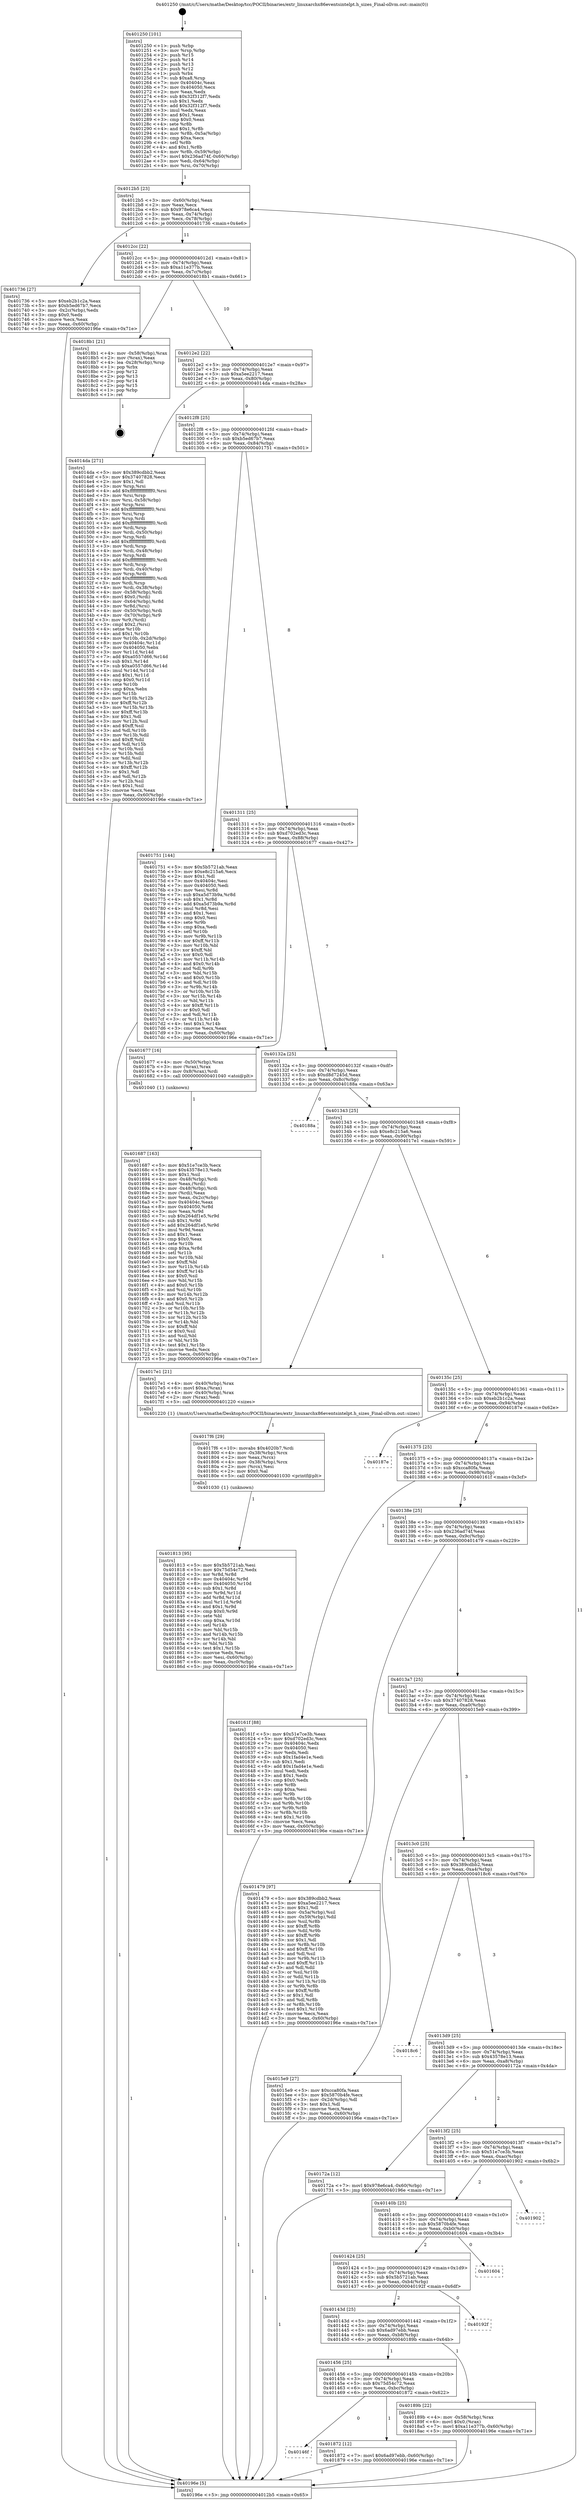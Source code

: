 digraph "0x401250" {
  label = "0x401250 (/mnt/c/Users/mathe/Desktop/tcc/POCII/binaries/extr_linuxarchx86eventsintelpt.h_sizes_Final-ollvm.out::main(0))"
  labelloc = "t"
  node[shape=record]

  Entry [label="",width=0.3,height=0.3,shape=circle,fillcolor=black,style=filled]
  "0x4012b5" [label="{
     0x4012b5 [23]\l
     | [instrs]\l
     &nbsp;&nbsp;0x4012b5 \<+3\>: mov -0x60(%rbp),%eax\l
     &nbsp;&nbsp;0x4012b8 \<+2\>: mov %eax,%ecx\l
     &nbsp;&nbsp;0x4012ba \<+6\>: sub $0x978e6ca4,%ecx\l
     &nbsp;&nbsp;0x4012c0 \<+3\>: mov %eax,-0x74(%rbp)\l
     &nbsp;&nbsp;0x4012c3 \<+3\>: mov %ecx,-0x78(%rbp)\l
     &nbsp;&nbsp;0x4012c6 \<+6\>: je 0000000000401736 \<main+0x4e6\>\l
  }"]
  "0x401736" [label="{
     0x401736 [27]\l
     | [instrs]\l
     &nbsp;&nbsp;0x401736 \<+5\>: mov $0xeb2b1c2a,%eax\l
     &nbsp;&nbsp;0x40173b \<+5\>: mov $0xb5ed67b7,%ecx\l
     &nbsp;&nbsp;0x401740 \<+3\>: mov -0x2c(%rbp),%edx\l
     &nbsp;&nbsp;0x401743 \<+3\>: cmp $0x0,%edx\l
     &nbsp;&nbsp;0x401746 \<+3\>: cmove %ecx,%eax\l
     &nbsp;&nbsp;0x401749 \<+3\>: mov %eax,-0x60(%rbp)\l
     &nbsp;&nbsp;0x40174c \<+5\>: jmp 000000000040196e \<main+0x71e\>\l
  }"]
  "0x4012cc" [label="{
     0x4012cc [22]\l
     | [instrs]\l
     &nbsp;&nbsp;0x4012cc \<+5\>: jmp 00000000004012d1 \<main+0x81\>\l
     &nbsp;&nbsp;0x4012d1 \<+3\>: mov -0x74(%rbp),%eax\l
     &nbsp;&nbsp;0x4012d4 \<+5\>: sub $0xa11e377b,%eax\l
     &nbsp;&nbsp;0x4012d9 \<+3\>: mov %eax,-0x7c(%rbp)\l
     &nbsp;&nbsp;0x4012dc \<+6\>: je 00000000004018b1 \<main+0x661\>\l
  }"]
  Exit [label="",width=0.3,height=0.3,shape=circle,fillcolor=black,style=filled,peripheries=2]
  "0x4018b1" [label="{
     0x4018b1 [21]\l
     | [instrs]\l
     &nbsp;&nbsp;0x4018b1 \<+4\>: mov -0x58(%rbp),%rax\l
     &nbsp;&nbsp;0x4018b5 \<+2\>: mov (%rax),%eax\l
     &nbsp;&nbsp;0x4018b7 \<+4\>: lea -0x28(%rbp),%rsp\l
     &nbsp;&nbsp;0x4018bb \<+1\>: pop %rbx\l
     &nbsp;&nbsp;0x4018bc \<+2\>: pop %r12\l
     &nbsp;&nbsp;0x4018be \<+2\>: pop %r13\l
     &nbsp;&nbsp;0x4018c0 \<+2\>: pop %r14\l
     &nbsp;&nbsp;0x4018c2 \<+2\>: pop %r15\l
     &nbsp;&nbsp;0x4018c4 \<+1\>: pop %rbp\l
     &nbsp;&nbsp;0x4018c5 \<+1\>: ret\l
  }"]
  "0x4012e2" [label="{
     0x4012e2 [22]\l
     | [instrs]\l
     &nbsp;&nbsp;0x4012e2 \<+5\>: jmp 00000000004012e7 \<main+0x97\>\l
     &nbsp;&nbsp;0x4012e7 \<+3\>: mov -0x74(%rbp),%eax\l
     &nbsp;&nbsp;0x4012ea \<+5\>: sub $0xa5ee2217,%eax\l
     &nbsp;&nbsp;0x4012ef \<+3\>: mov %eax,-0x80(%rbp)\l
     &nbsp;&nbsp;0x4012f2 \<+6\>: je 00000000004014da \<main+0x28a\>\l
  }"]
  "0x40146f" [label="{
     0x40146f\l
  }", style=dashed]
  "0x4014da" [label="{
     0x4014da [271]\l
     | [instrs]\l
     &nbsp;&nbsp;0x4014da \<+5\>: mov $0x389cdbb2,%eax\l
     &nbsp;&nbsp;0x4014df \<+5\>: mov $0x37407828,%ecx\l
     &nbsp;&nbsp;0x4014e4 \<+2\>: mov $0x1,%dl\l
     &nbsp;&nbsp;0x4014e6 \<+3\>: mov %rsp,%rsi\l
     &nbsp;&nbsp;0x4014e9 \<+4\>: add $0xfffffffffffffff0,%rsi\l
     &nbsp;&nbsp;0x4014ed \<+3\>: mov %rsi,%rsp\l
     &nbsp;&nbsp;0x4014f0 \<+4\>: mov %rsi,-0x58(%rbp)\l
     &nbsp;&nbsp;0x4014f4 \<+3\>: mov %rsp,%rsi\l
     &nbsp;&nbsp;0x4014f7 \<+4\>: add $0xfffffffffffffff0,%rsi\l
     &nbsp;&nbsp;0x4014fb \<+3\>: mov %rsi,%rsp\l
     &nbsp;&nbsp;0x4014fe \<+3\>: mov %rsp,%rdi\l
     &nbsp;&nbsp;0x401501 \<+4\>: add $0xfffffffffffffff0,%rdi\l
     &nbsp;&nbsp;0x401505 \<+3\>: mov %rdi,%rsp\l
     &nbsp;&nbsp;0x401508 \<+4\>: mov %rdi,-0x50(%rbp)\l
     &nbsp;&nbsp;0x40150c \<+3\>: mov %rsp,%rdi\l
     &nbsp;&nbsp;0x40150f \<+4\>: add $0xfffffffffffffff0,%rdi\l
     &nbsp;&nbsp;0x401513 \<+3\>: mov %rdi,%rsp\l
     &nbsp;&nbsp;0x401516 \<+4\>: mov %rdi,-0x48(%rbp)\l
     &nbsp;&nbsp;0x40151a \<+3\>: mov %rsp,%rdi\l
     &nbsp;&nbsp;0x40151d \<+4\>: add $0xfffffffffffffff0,%rdi\l
     &nbsp;&nbsp;0x401521 \<+3\>: mov %rdi,%rsp\l
     &nbsp;&nbsp;0x401524 \<+4\>: mov %rdi,-0x40(%rbp)\l
     &nbsp;&nbsp;0x401528 \<+3\>: mov %rsp,%rdi\l
     &nbsp;&nbsp;0x40152b \<+4\>: add $0xfffffffffffffff0,%rdi\l
     &nbsp;&nbsp;0x40152f \<+3\>: mov %rdi,%rsp\l
     &nbsp;&nbsp;0x401532 \<+4\>: mov %rdi,-0x38(%rbp)\l
     &nbsp;&nbsp;0x401536 \<+4\>: mov -0x58(%rbp),%rdi\l
     &nbsp;&nbsp;0x40153a \<+6\>: movl $0x0,(%rdi)\l
     &nbsp;&nbsp;0x401540 \<+4\>: mov -0x64(%rbp),%r8d\l
     &nbsp;&nbsp;0x401544 \<+3\>: mov %r8d,(%rsi)\l
     &nbsp;&nbsp;0x401547 \<+4\>: mov -0x50(%rbp),%rdi\l
     &nbsp;&nbsp;0x40154b \<+4\>: mov -0x70(%rbp),%r9\l
     &nbsp;&nbsp;0x40154f \<+3\>: mov %r9,(%rdi)\l
     &nbsp;&nbsp;0x401552 \<+3\>: cmpl $0x2,(%rsi)\l
     &nbsp;&nbsp;0x401555 \<+4\>: setne %r10b\l
     &nbsp;&nbsp;0x401559 \<+4\>: and $0x1,%r10b\l
     &nbsp;&nbsp;0x40155d \<+4\>: mov %r10b,-0x2d(%rbp)\l
     &nbsp;&nbsp;0x401561 \<+8\>: mov 0x40404c,%r11d\l
     &nbsp;&nbsp;0x401569 \<+7\>: mov 0x404050,%ebx\l
     &nbsp;&nbsp;0x401570 \<+3\>: mov %r11d,%r14d\l
     &nbsp;&nbsp;0x401573 \<+7\>: add $0xa0557d66,%r14d\l
     &nbsp;&nbsp;0x40157a \<+4\>: sub $0x1,%r14d\l
     &nbsp;&nbsp;0x40157e \<+7\>: sub $0xa0557d66,%r14d\l
     &nbsp;&nbsp;0x401585 \<+4\>: imul %r14d,%r11d\l
     &nbsp;&nbsp;0x401589 \<+4\>: and $0x1,%r11d\l
     &nbsp;&nbsp;0x40158d \<+4\>: cmp $0x0,%r11d\l
     &nbsp;&nbsp;0x401591 \<+4\>: sete %r10b\l
     &nbsp;&nbsp;0x401595 \<+3\>: cmp $0xa,%ebx\l
     &nbsp;&nbsp;0x401598 \<+4\>: setl %r15b\l
     &nbsp;&nbsp;0x40159c \<+3\>: mov %r10b,%r12b\l
     &nbsp;&nbsp;0x40159f \<+4\>: xor $0xff,%r12b\l
     &nbsp;&nbsp;0x4015a3 \<+3\>: mov %r15b,%r13b\l
     &nbsp;&nbsp;0x4015a6 \<+4\>: xor $0xff,%r13b\l
     &nbsp;&nbsp;0x4015aa \<+3\>: xor $0x1,%dl\l
     &nbsp;&nbsp;0x4015ad \<+3\>: mov %r12b,%sil\l
     &nbsp;&nbsp;0x4015b0 \<+4\>: and $0xff,%sil\l
     &nbsp;&nbsp;0x4015b4 \<+3\>: and %dl,%r10b\l
     &nbsp;&nbsp;0x4015b7 \<+3\>: mov %r13b,%dil\l
     &nbsp;&nbsp;0x4015ba \<+4\>: and $0xff,%dil\l
     &nbsp;&nbsp;0x4015be \<+3\>: and %dl,%r15b\l
     &nbsp;&nbsp;0x4015c1 \<+3\>: or %r10b,%sil\l
     &nbsp;&nbsp;0x4015c4 \<+3\>: or %r15b,%dil\l
     &nbsp;&nbsp;0x4015c7 \<+3\>: xor %dil,%sil\l
     &nbsp;&nbsp;0x4015ca \<+3\>: or %r13b,%r12b\l
     &nbsp;&nbsp;0x4015cd \<+4\>: xor $0xff,%r12b\l
     &nbsp;&nbsp;0x4015d1 \<+3\>: or $0x1,%dl\l
     &nbsp;&nbsp;0x4015d4 \<+3\>: and %dl,%r12b\l
     &nbsp;&nbsp;0x4015d7 \<+3\>: or %r12b,%sil\l
     &nbsp;&nbsp;0x4015da \<+4\>: test $0x1,%sil\l
     &nbsp;&nbsp;0x4015de \<+3\>: cmovne %ecx,%eax\l
     &nbsp;&nbsp;0x4015e1 \<+3\>: mov %eax,-0x60(%rbp)\l
     &nbsp;&nbsp;0x4015e4 \<+5\>: jmp 000000000040196e \<main+0x71e\>\l
  }"]
  "0x4012f8" [label="{
     0x4012f8 [25]\l
     | [instrs]\l
     &nbsp;&nbsp;0x4012f8 \<+5\>: jmp 00000000004012fd \<main+0xad\>\l
     &nbsp;&nbsp;0x4012fd \<+3\>: mov -0x74(%rbp),%eax\l
     &nbsp;&nbsp;0x401300 \<+5\>: sub $0xb5ed67b7,%eax\l
     &nbsp;&nbsp;0x401305 \<+6\>: mov %eax,-0x84(%rbp)\l
     &nbsp;&nbsp;0x40130b \<+6\>: je 0000000000401751 \<main+0x501\>\l
  }"]
  "0x401872" [label="{
     0x401872 [12]\l
     | [instrs]\l
     &nbsp;&nbsp;0x401872 \<+7\>: movl $0x6ad97ebb,-0x60(%rbp)\l
     &nbsp;&nbsp;0x401879 \<+5\>: jmp 000000000040196e \<main+0x71e\>\l
  }"]
  "0x401751" [label="{
     0x401751 [144]\l
     | [instrs]\l
     &nbsp;&nbsp;0x401751 \<+5\>: mov $0x5b5721ab,%eax\l
     &nbsp;&nbsp;0x401756 \<+5\>: mov $0xe8c215a6,%ecx\l
     &nbsp;&nbsp;0x40175b \<+2\>: mov $0x1,%dl\l
     &nbsp;&nbsp;0x40175d \<+7\>: mov 0x40404c,%esi\l
     &nbsp;&nbsp;0x401764 \<+7\>: mov 0x404050,%edi\l
     &nbsp;&nbsp;0x40176b \<+3\>: mov %esi,%r8d\l
     &nbsp;&nbsp;0x40176e \<+7\>: sub $0xa5d73b9a,%r8d\l
     &nbsp;&nbsp;0x401775 \<+4\>: sub $0x1,%r8d\l
     &nbsp;&nbsp;0x401779 \<+7\>: add $0xa5d73b9a,%r8d\l
     &nbsp;&nbsp;0x401780 \<+4\>: imul %r8d,%esi\l
     &nbsp;&nbsp;0x401784 \<+3\>: and $0x1,%esi\l
     &nbsp;&nbsp;0x401787 \<+3\>: cmp $0x0,%esi\l
     &nbsp;&nbsp;0x40178a \<+4\>: sete %r9b\l
     &nbsp;&nbsp;0x40178e \<+3\>: cmp $0xa,%edi\l
     &nbsp;&nbsp;0x401791 \<+4\>: setl %r10b\l
     &nbsp;&nbsp;0x401795 \<+3\>: mov %r9b,%r11b\l
     &nbsp;&nbsp;0x401798 \<+4\>: xor $0xff,%r11b\l
     &nbsp;&nbsp;0x40179c \<+3\>: mov %r10b,%bl\l
     &nbsp;&nbsp;0x40179f \<+3\>: xor $0xff,%bl\l
     &nbsp;&nbsp;0x4017a2 \<+3\>: xor $0x0,%dl\l
     &nbsp;&nbsp;0x4017a5 \<+3\>: mov %r11b,%r14b\l
     &nbsp;&nbsp;0x4017a8 \<+4\>: and $0x0,%r14b\l
     &nbsp;&nbsp;0x4017ac \<+3\>: and %dl,%r9b\l
     &nbsp;&nbsp;0x4017af \<+3\>: mov %bl,%r15b\l
     &nbsp;&nbsp;0x4017b2 \<+4\>: and $0x0,%r15b\l
     &nbsp;&nbsp;0x4017b6 \<+3\>: and %dl,%r10b\l
     &nbsp;&nbsp;0x4017b9 \<+3\>: or %r9b,%r14b\l
     &nbsp;&nbsp;0x4017bc \<+3\>: or %r10b,%r15b\l
     &nbsp;&nbsp;0x4017bf \<+3\>: xor %r15b,%r14b\l
     &nbsp;&nbsp;0x4017c2 \<+3\>: or %bl,%r11b\l
     &nbsp;&nbsp;0x4017c5 \<+4\>: xor $0xff,%r11b\l
     &nbsp;&nbsp;0x4017c9 \<+3\>: or $0x0,%dl\l
     &nbsp;&nbsp;0x4017cc \<+3\>: and %dl,%r11b\l
     &nbsp;&nbsp;0x4017cf \<+3\>: or %r11b,%r14b\l
     &nbsp;&nbsp;0x4017d2 \<+4\>: test $0x1,%r14b\l
     &nbsp;&nbsp;0x4017d6 \<+3\>: cmovne %ecx,%eax\l
     &nbsp;&nbsp;0x4017d9 \<+3\>: mov %eax,-0x60(%rbp)\l
     &nbsp;&nbsp;0x4017dc \<+5\>: jmp 000000000040196e \<main+0x71e\>\l
  }"]
  "0x401311" [label="{
     0x401311 [25]\l
     | [instrs]\l
     &nbsp;&nbsp;0x401311 \<+5\>: jmp 0000000000401316 \<main+0xc6\>\l
     &nbsp;&nbsp;0x401316 \<+3\>: mov -0x74(%rbp),%eax\l
     &nbsp;&nbsp;0x401319 \<+5\>: sub $0xd702ed3c,%eax\l
     &nbsp;&nbsp;0x40131e \<+6\>: mov %eax,-0x88(%rbp)\l
     &nbsp;&nbsp;0x401324 \<+6\>: je 0000000000401677 \<main+0x427\>\l
  }"]
  "0x401456" [label="{
     0x401456 [25]\l
     | [instrs]\l
     &nbsp;&nbsp;0x401456 \<+5\>: jmp 000000000040145b \<main+0x20b\>\l
     &nbsp;&nbsp;0x40145b \<+3\>: mov -0x74(%rbp),%eax\l
     &nbsp;&nbsp;0x40145e \<+5\>: sub $0x75d54c72,%eax\l
     &nbsp;&nbsp;0x401463 \<+6\>: mov %eax,-0xbc(%rbp)\l
     &nbsp;&nbsp;0x401469 \<+6\>: je 0000000000401872 \<main+0x622\>\l
  }"]
  "0x401677" [label="{
     0x401677 [16]\l
     | [instrs]\l
     &nbsp;&nbsp;0x401677 \<+4\>: mov -0x50(%rbp),%rax\l
     &nbsp;&nbsp;0x40167b \<+3\>: mov (%rax),%rax\l
     &nbsp;&nbsp;0x40167e \<+4\>: mov 0x8(%rax),%rdi\l
     &nbsp;&nbsp;0x401682 \<+5\>: call 0000000000401040 \<atoi@plt\>\l
     | [calls]\l
     &nbsp;&nbsp;0x401040 \{1\} (unknown)\l
  }"]
  "0x40132a" [label="{
     0x40132a [25]\l
     | [instrs]\l
     &nbsp;&nbsp;0x40132a \<+5\>: jmp 000000000040132f \<main+0xdf\>\l
     &nbsp;&nbsp;0x40132f \<+3\>: mov -0x74(%rbp),%eax\l
     &nbsp;&nbsp;0x401332 \<+5\>: sub $0xd8d7245d,%eax\l
     &nbsp;&nbsp;0x401337 \<+6\>: mov %eax,-0x8c(%rbp)\l
     &nbsp;&nbsp;0x40133d \<+6\>: je 000000000040188a \<main+0x63a\>\l
  }"]
  "0x40189b" [label="{
     0x40189b [22]\l
     | [instrs]\l
     &nbsp;&nbsp;0x40189b \<+4\>: mov -0x58(%rbp),%rax\l
     &nbsp;&nbsp;0x40189f \<+6\>: movl $0x0,(%rax)\l
     &nbsp;&nbsp;0x4018a5 \<+7\>: movl $0xa11e377b,-0x60(%rbp)\l
     &nbsp;&nbsp;0x4018ac \<+5\>: jmp 000000000040196e \<main+0x71e\>\l
  }"]
  "0x40188a" [label="{
     0x40188a\l
  }", style=dashed]
  "0x401343" [label="{
     0x401343 [25]\l
     | [instrs]\l
     &nbsp;&nbsp;0x401343 \<+5\>: jmp 0000000000401348 \<main+0xf8\>\l
     &nbsp;&nbsp;0x401348 \<+3\>: mov -0x74(%rbp),%eax\l
     &nbsp;&nbsp;0x40134b \<+5\>: sub $0xe8c215a6,%eax\l
     &nbsp;&nbsp;0x401350 \<+6\>: mov %eax,-0x90(%rbp)\l
     &nbsp;&nbsp;0x401356 \<+6\>: je 00000000004017e1 \<main+0x591\>\l
  }"]
  "0x40143d" [label="{
     0x40143d [25]\l
     | [instrs]\l
     &nbsp;&nbsp;0x40143d \<+5\>: jmp 0000000000401442 \<main+0x1f2\>\l
     &nbsp;&nbsp;0x401442 \<+3\>: mov -0x74(%rbp),%eax\l
     &nbsp;&nbsp;0x401445 \<+5\>: sub $0x6ad97ebb,%eax\l
     &nbsp;&nbsp;0x40144a \<+6\>: mov %eax,-0xb8(%rbp)\l
     &nbsp;&nbsp;0x401450 \<+6\>: je 000000000040189b \<main+0x64b\>\l
  }"]
  "0x4017e1" [label="{
     0x4017e1 [21]\l
     | [instrs]\l
     &nbsp;&nbsp;0x4017e1 \<+4\>: mov -0x40(%rbp),%rax\l
     &nbsp;&nbsp;0x4017e5 \<+6\>: movl $0xa,(%rax)\l
     &nbsp;&nbsp;0x4017eb \<+4\>: mov -0x40(%rbp),%rax\l
     &nbsp;&nbsp;0x4017ef \<+2\>: mov (%rax),%edi\l
     &nbsp;&nbsp;0x4017f1 \<+5\>: call 0000000000401220 \<sizes\>\l
     | [calls]\l
     &nbsp;&nbsp;0x401220 \{1\} (/mnt/c/Users/mathe/Desktop/tcc/POCII/binaries/extr_linuxarchx86eventsintelpt.h_sizes_Final-ollvm.out::sizes)\l
  }"]
  "0x40135c" [label="{
     0x40135c [25]\l
     | [instrs]\l
     &nbsp;&nbsp;0x40135c \<+5\>: jmp 0000000000401361 \<main+0x111\>\l
     &nbsp;&nbsp;0x401361 \<+3\>: mov -0x74(%rbp),%eax\l
     &nbsp;&nbsp;0x401364 \<+5\>: sub $0xeb2b1c2a,%eax\l
     &nbsp;&nbsp;0x401369 \<+6\>: mov %eax,-0x94(%rbp)\l
     &nbsp;&nbsp;0x40136f \<+6\>: je 000000000040187e \<main+0x62e\>\l
  }"]
  "0x40192f" [label="{
     0x40192f\l
  }", style=dashed]
  "0x40187e" [label="{
     0x40187e\l
  }", style=dashed]
  "0x401375" [label="{
     0x401375 [25]\l
     | [instrs]\l
     &nbsp;&nbsp;0x401375 \<+5\>: jmp 000000000040137a \<main+0x12a\>\l
     &nbsp;&nbsp;0x40137a \<+3\>: mov -0x74(%rbp),%eax\l
     &nbsp;&nbsp;0x40137d \<+5\>: sub $0xcca80fa,%eax\l
     &nbsp;&nbsp;0x401382 \<+6\>: mov %eax,-0x98(%rbp)\l
     &nbsp;&nbsp;0x401388 \<+6\>: je 000000000040161f \<main+0x3cf\>\l
  }"]
  "0x401424" [label="{
     0x401424 [25]\l
     | [instrs]\l
     &nbsp;&nbsp;0x401424 \<+5\>: jmp 0000000000401429 \<main+0x1d9\>\l
     &nbsp;&nbsp;0x401429 \<+3\>: mov -0x74(%rbp),%eax\l
     &nbsp;&nbsp;0x40142c \<+5\>: sub $0x5b5721ab,%eax\l
     &nbsp;&nbsp;0x401431 \<+6\>: mov %eax,-0xb4(%rbp)\l
     &nbsp;&nbsp;0x401437 \<+6\>: je 000000000040192f \<main+0x6df\>\l
  }"]
  "0x40161f" [label="{
     0x40161f [88]\l
     | [instrs]\l
     &nbsp;&nbsp;0x40161f \<+5\>: mov $0x51e7ce3b,%eax\l
     &nbsp;&nbsp;0x401624 \<+5\>: mov $0xd702ed3c,%ecx\l
     &nbsp;&nbsp;0x401629 \<+7\>: mov 0x40404c,%edx\l
     &nbsp;&nbsp;0x401630 \<+7\>: mov 0x404050,%esi\l
     &nbsp;&nbsp;0x401637 \<+2\>: mov %edx,%edi\l
     &nbsp;&nbsp;0x401639 \<+6\>: sub $0x1fad4e1e,%edi\l
     &nbsp;&nbsp;0x40163f \<+3\>: sub $0x1,%edi\l
     &nbsp;&nbsp;0x401642 \<+6\>: add $0x1fad4e1e,%edi\l
     &nbsp;&nbsp;0x401648 \<+3\>: imul %edi,%edx\l
     &nbsp;&nbsp;0x40164b \<+3\>: and $0x1,%edx\l
     &nbsp;&nbsp;0x40164e \<+3\>: cmp $0x0,%edx\l
     &nbsp;&nbsp;0x401651 \<+4\>: sete %r8b\l
     &nbsp;&nbsp;0x401655 \<+3\>: cmp $0xa,%esi\l
     &nbsp;&nbsp;0x401658 \<+4\>: setl %r9b\l
     &nbsp;&nbsp;0x40165c \<+3\>: mov %r8b,%r10b\l
     &nbsp;&nbsp;0x40165f \<+3\>: and %r9b,%r10b\l
     &nbsp;&nbsp;0x401662 \<+3\>: xor %r9b,%r8b\l
     &nbsp;&nbsp;0x401665 \<+3\>: or %r8b,%r10b\l
     &nbsp;&nbsp;0x401668 \<+4\>: test $0x1,%r10b\l
     &nbsp;&nbsp;0x40166c \<+3\>: cmovne %ecx,%eax\l
     &nbsp;&nbsp;0x40166f \<+3\>: mov %eax,-0x60(%rbp)\l
     &nbsp;&nbsp;0x401672 \<+5\>: jmp 000000000040196e \<main+0x71e\>\l
  }"]
  "0x40138e" [label="{
     0x40138e [25]\l
     | [instrs]\l
     &nbsp;&nbsp;0x40138e \<+5\>: jmp 0000000000401393 \<main+0x143\>\l
     &nbsp;&nbsp;0x401393 \<+3\>: mov -0x74(%rbp),%eax\l
     &nbsp;&nbsp;0x401396 \<+5\>: sub $0x236ad74f,%eax\l
     &nbsp;&nbsp;0x40139b \<+6\>: mov %eax,-0x9c(%rbp)\l
     &nbsp;&nbsp;0x4013a1 \<+6\>: je 0000000000401479 \<main+0x229\>\l
  }"]
  "0x401604" [label="{
     0x401604\l
  }", style=dashed]
  "0x401479" [label="{
     0x401479 [97]\l
     | [instrs]\l
     &nbsp;&nbsp;0x401479 \<+5\>: mov $0x389cdbb2,%eax\l
     &nbsp;&nbsp;0x40147e \<+5\>: mov $0xa5ee2217,%ecx\l
     &nbsp;&nbsp;0x401483 \<+2\>: mov $0x1,%dl\l
     &nbsp;&nbsp;0x401485 \<+4\>: mov -0x5a(%rbp),%sil\l
     &nbsp;&nbsp;0x401489 \<+4\>: mov -0x59(%rbp),%dil\l
     &nbsp;&nbsp;0x40148d \<+3\>: mov %sil,%r8b\l
     &nbsp;&nbsp;0x401490 \<+4\>: xor $0xff,%r8b\l
     &nbsp;&nbsp;0x401494 \<+3\>: mov %dil,%r9b\l
     &nbsp;&nbsp;0x401497 \<+4\>: xor $0xff,%r9b\l
     &nbsp;&nbsp;0x40149b \<+3\>: xor $0x1,%dl\l
     &nbsp;&nbsp;0x40149e \<+3\>: mov %r8b,%r10b\l
     &nbsp;&nbsp;0x4014a1 \<+4\>: and $0xff,%r10b\l
     &nbsp;&nbsp;0x4014a5 \<+3\>: and %dl,%sil\l
     &nbsp;&nbsp;0x4014a8 \<+3\>: mov %r9b,%r11b\l
     &nbsp;&nbsp;0x4014ab \<+4\>: and $0xff,%r11b\l
     &nbsp;&nbsp;0x4014af \<+3\>: and %dl,%dil\l
     &nbsp;&nbsp;0x4014b2 \<+3\>: or %sil,%r10b\l
     &nbsp;&nbsp;0x4014b5 \<+3\>: or %dil,%r11b\l
     &nbsp;&nbsp;0x4014b8 \<+3\>: xor %r11b,%r10b\l
     &nbsp;&nbsp;0x4014bb \<+3\>: or %r9b,%r8b\l
     &nbsp;&nbsp;0x4014be \<+4\>: xor $0xff,%r8b\l
     &nbsp;&nbsp;0x4014c2 \<+3\>: or $0x1,%dl\l
     &nbsp;&nbsp;0x4014c5 \<+3\>: and %dl,%r8b\l
     &nbsp;&nbsp;0x4014c8 \<+3\>: or %r8b,%r10b\l
     &nbsp;&nbsp;0x4014cb \<+4\>: test $0x1,%r10b\l
     &nbsp;&nbsp;0x4014cf \<+3\>: cmovne %ecx,%eax\l
     &nbsp;&nbsp;0x4014d2 \<+3\>: mov %eax,-0x60(%rbp)\l
     &nbsp;&nbsp;0x4014d5 \<+5\>: jmp 000000000040196e \<main+0x71e\>\l
  }"]
  "0x4013a7" [label="{
     0x4013a7 [25]\l
     | [instrs]\l
     &nbsp;&nbsp;0x4013a7 \<+5\>: jmp 00000000004013ac \<main+0x15c\>\l
     &nbsp;&nbsp;0x4013ac \<+3\>: mov -0x74(%rbp),%eax\l
     &nbsp;&nbsp;0x4013af \<+5\>: sub $0x37407828,%eax\l
     &nbsp;&nbsp;0x4013b4 \<+6\>: mov %eax,-0xa0(%rbp)\l
     &nbsp;&nbsp;0x4013ba \<+6\>: je 00000000004015e9 \<main+0x399\>\l
  }"]
  "0x40196e" [label="{
     0x40196e [5]\l
     | [instrs]\l
     &nbsp;&nbsp;0x40196e \<+5\>: jmp 00000000004012b5 \<main+0x65\>\l
  }"]
  "0x401250" [label="{
     0x401250 [101]\l
     | [instrs]\l
     &nbsp;&nbsp;0x401250 \<+1\>: push %rbp\l
     &nbsp;&nbsp;0x401251 \<+3\>: mov %rsp,%rbp\l
     &nbsp;&nbsp;0x401254 \<+2\>: push %r15\l
     &nbsp;&nbsp;0x401256 \<+2\>: push %r14\l
     &nbsp;&nbsp;0x401258 \<+2\>: push %r13\l
     &nbsp;&nbsp;0x40125a \<+2\>: push %r12\l
     &nbsp;&nbsp;0x40125c \<+1\>: push %rbx\l
     &nbsp;&nbsp;0x40125d \<+7\>: sub $0xa8,%rsp\l
     &nbsp;&nbsp;0x401264 \<+7\>: mov 0x40404c,%eax\l
     &nbsp;&nbsp;0x40126b \<+7\>: mov 0x404050,%ecx\l
     &nbsp;&nbsp;0x401272 \<+2\>: mov %eax,%edx\l
     &nbsp;&nbsp;0x401274 \<+6\>: sub $0x32f312f7,%edx\l
     &nbsp;&nbsp;0x40127a \<+3\>: sub $0x1,%edx\l
     &nbsp;&nbsp;0x40127d \<+6\>: add $0x32f312f7,%edx\l
     &nbsp;&nbsp;0x401283 \<+3\>: imul %edx,%eax\l
     &nbsp;&nbsp;0x401286 \<+3\>: and $0x1,%eax\l
     &nbsp;&nbsp;0x401289 \<+3\>: cmp $0x0,%eax\l
     &nbsp;&nbsp;0x40128c \<+4\>: sete %r8b\l
     &nbsp;&nbsp;0x401290 \<+4\>: and $0x1,%r8b\l
     &nbsp;&nbsp;0x401294 \<+4\>: mov %r8b,-0x5a(%rbp)\l
     &nbsp;&nbsp;0x401298 \<+3\>: cmp $0xa,%ecx\l
     &nbsp;&nbsp;0x40129b \<+4\>: setl %r8b\l
     &nbsp;&nbsp;0x40129f \<+4\>: and $0x1,%r8b\l
     &nbsp;&nbsp;0x4012a3 \<+4\>: mov %r8b,-0x59(%rbp)\l
     &nbsp;&nbsp;0x4012a7 \<+7\>: movl $0x236ad74f,-0x60(%rbp)\l
     &nbsp;&nbsp;0x4012ae \<+3\>: mov %edi,-0x64(%rbp)\l
     &nbsp;&nbsp;0x4012b1 \<+4\>: mov %rsi,-0x70(%rbp)\l
  }"]
  "0x40140b" [label="{
     0x40140b [25]\l
     | [instrs]\l
     &nbsp;&nbsp;0x40140b \<+5\>: jmp 0000000000401410 \<main+0x1c0\>\l
     &nbsp;&nbsp;0x401410 \<+3\>: mov -0x74(%rbp),%eax\l
     &nbsp;&nbsp;0x401413 \<+5\>: sub $0x5870b4fe,%eax\l
     &nbsp;&nbsp;0x401418 \<+6\>: mov %eax,-0xb0(%rbp)\l
     &nbsp;&nbsp;0x40141e \<+6\>: je 0000000000401604 \<main+0x3b4\>\l
  }"]
  "0x401902" [label="{
     0x401902\l
  }", style=dashed]
  "0x4015e9" [label="{
     0x4015e9 [27]\l
     | [instrs]\l
     &nbsp;&nbsp;0x4015e9 \<+5\>: mov $0xcca80fa,%eax\l
     &nbsp;&nbsp;0x4015ee \<+5\>: mov $0x5870b4fe,%ecx\l
     &nbsp;&nbsp;0x4015f3 \<+3\>: mov -0x2d(%rbp),%dl\l
     &nbsp;&nbsp;0x4015f6 \<+3\>: test $0x1,%dl\l
     &nbsp;&nbsp;0x4015f9 \<+3\>: cmovne %ecx,%eax\l
     &nbsp;&nbsp;0x4015fc \<+3\>: mov %eax,-0x60(%rbp)\l
     &nbsp;&nbsp;0x4015ff \<+5\>: jmp 000000000040196e \<main+0x71e\>\l
  }"]
  "0x4013c0" [label="{
     0x4013c0 [25]\l
     | [instrs]\l
     &nbsp;&nbsp;0x4013c0 \<+5\>: jmp 00000000004013c5 \<main+0x175\>\l
     &nbsp;&nbsp;0x4013c5 \<+3\>: mov -0x74(%rbp),%eax\l
     &nbsp;&nbsp;0x4013c8 \<+5\>: sub $0x389cdbb2,%eax\l
     &nbsp;&nbsp;0x4013cd \<+6\>: mov %eax,-0xa4(%rbp)\l
     &nbsp;&nbsp;0x4013d3 \<+6\>: je 00000000004018c6 \<main+0x676\>\l
  }"]
  "0x401687" [label="{
     0x401687 [163]\l
     | [instrs]\l
     &nbsp;&nbsp;0x401687 \<+5\>: mov $0x51e7ce3b,%ecx\l
     &nbsp;&nbsp;0x40168c \<+5\>: mov $0x43578e13,%edx\l
     &nbsp;&nbsp;0x401691 \<+3\>: mov $0x1,%sil\l
     &nbsp;&nbsp;0x401694 \<+4\>: mov -0x48(%rbp),%rdi\l
     &nbsp;&nbsp;0x401698 \<+2\>: mov %eax,(%rdi)\l
     &nbsp;&nbsp;0x40169a \<+4\>: mov -0x48(%rbp),%rdi\l
     &nbsp;&nbsp;0x40169e \<+2\>: mov (%rdi),%eax\l
     &nbsp;&nbsp;0x4016a0 \<+3\>: mov %eax,-0x2c(%rbp)\l
     &nbsp;&nbsp;0x4016a3 \<+7\>: mov 0x40404c,%eax\l
     &nbsp;&nbsp;0x4016aa \<+8\>: mov 0x404050,%r8d\l
     &nbsp;&nbsp;0x4016b2 \<+3\>: mov %eax,%r9d\l
     &nbsp;&nbsp;0x4016b5 \<+7\>: sub $0x264df1e5,%r9d\l
     &nbsp;&nbsp;0x4016bc \<+4\>: sub $0x1,%r9d\l
     &nbsp;&nbsp;0x4016c0 \<+7\>: add $0x264df1e5,%r9d\l
     &nbsp;&nbsp;0x4016c7 \<+4\>: imul %r9d,%eax\l
     &nbsp;&nbsp;0x4016cb \<+3\>: and $0x1,%eax\l
     &nbsp;&nbsp;0x4016ce \<+3\>: cmp $0x0,%eax\l
     &nbsp;&nbsp;0x4016d1 \<+4\>: sete %r10b\l
     &nbsp;&nbsp;0x4016d5 \<+4\>: cmp $0xa,%r8d\l
     &nbsp;&nbsp;0x4016d9 \<+4\>: setl %r11b\l
     &nbsp;&nbsp;0x4016dd \<+3\>: mov %r10b,%bl\l
     &nbsp;&nbsp;0x4016e0 \<+3\>: xor $0xff,%bl\l
     &nbsp;&nbsp;0x4016e3 \<+3\>: mov %r11b,%r14b\l
     &nbsp;&nbsp;0x4016e6 \<+4\>: xor $0xff,%r14b\l
     &nbsp;&nbsp;0x4016ea \<+4\>: xor $0x0,%sil\l
     &nbsp;&nbsp;0x4016ee \<+3\>: mov %bl,%r15b\l
     &nbsp;&nbsp;0x4016f1 \<+4\>: and $0x0,%r15b\l
     &nbsp;&nbsp;0x4016f5 \<+3\>: and %sil,%r10b\l
     &nbsp;&nbsp;0x4016f8 \<+3\>: mov %r14b,%r12b\l
     &nbsp;&nbsp;0x4016fb \<+4\>: and $0x0,%r12b\l
     &nbsp;&nbsp;0x4016ff \<+3\>: and %sil,%r11b\l
     &nbsp;&nbsp;0x401702 \<+3\>: or %r10b,%r15b\l
     &nbsp;&nbsp;0x401705 \<+3\>: or %r11b,%r12b\l
     &nbsp;&nbsp;0x401708 \<+3\>: xor %r12b,%r15b\l
     &nbsp;&nbsp;0x40170b \<+3\>: or %r14b,%bl\l
     &nbsp;&nbsp;0x40170e \<+3\>: xor $0xff,%bl\l
     &nbsp;&nbsp;0x401711 \<+4\>: or $0x0,%sil\l
     &nbsp;&nbsp;0x401715 \<+3\>: and %sil,%bl\l
     &nbsp;&nbsp;0x401718 \<+3\>: or %bl,%r15b\l
     &nbsp;&nbsp;0x40171b \<+4\>: test $0x1,%r15b\l
     &nbsp;&nbsp;0x40171f \<+3\>: cmovne %edx,%ecx\l
     &nbsp;&nbsp;0x401722 \<+3\>: mov %ecx,-0x60(%rbp)\l
     &nbsp;&nbsp;0x401725 \<+5\>: jmp 000000000040196e \<main+0x71e\>\l
  }"]
  "0x401813" [label="{
     0x401813 [95]\l
     | [instrs]\l
     &nbsp;&nbsp;0x401813 \<+5\>: mov $0x5b5721ab,%esi\l
     &nbsp;&nbsp;0x401818 \<+5\>: mov $0x75d54c72,%edx\l
     &nbsp;&nbsp;0x40181d \<+3\>: xor %r8d,%r8d\l
     &nbsp;&nbsp;0x401820 \<+8\>: mov 0x40404c,%r9d\l
     &nbsp;&nbsp;0x401828 \<+8\>: mov 0x404050,%r10d\l
     &nbsp;&nbsp;0x401830 \<+4\>: sub $0x1,%r8d\l
     &nbsp;&nbsp;0x401834 \<+3\>: mov %r9d,%r11d\l
     &nbsp;&nbsp;0x401837 \<+3\>: add %r8d,%r11d\l
     &nbsp;&nbsp;0x40183a \<+4\>: imul %r11d,%r9d\l
     &nbsp;&nbsp;0x40183e \<+4\>: and $0x1,%r9d\l
     &nbsp;&nbsp;0x401842 \<+4\>: cmp $0x0,%r9d\l
     &nbsp;&nbsp;0x401846 \<+3\>: sete %bl\l
     &nbsp;&nbsp;0x401849 \<+4\>: cmp $0xa,%r10d\l
     &nbsp;&nbsp;0x40184d \<+4\>: setl %r14b\l
     &nbsp;&nbsp;0x401851 \<+3\>: mov %bl,%r15b\l
     &nbsp;&nbsp;0x401854 \<+3\>: and %r14b,%r15b\l
     &nbsp;&nbsp;0x401857 \<+3\>: xor %r14b,%bl\l
     &nbsp;&nbsp;0x40185a \<+3\>: or %bl,%r15b\l
     &nbsp;&nbsp;0x40185d \<+4\>: test $0x1,%r15b\l
     &nbsp;&nbsp;0x401861 \<+3\>: cmovne %edx,%esi\l
     &nbsp;&nbsp;0x401864 \<+3\>: mov %esi,-0x60(%rbp)\l
     &nbsp;&nbsp;0x401867 \<+6\>: mov %eax,-0xc0(%rbp)\l
     &nbsp;&nbsp;0x40186d \<+5\>: jmp 000000000040196e \<main+0x71e\>\l
  }"]
  "0x4018c6" [label="{
     0x4018c6\l
  }", style=dashed]
  "0x4013d9" [label="{
     0x4013d9 [25]\l
     | [instrs]\l
     &nbsp;&nbsp;0x4013d9 \<+5\>: jmp 00000000004013de \<main+0x18e\>\l
     &nbsp;&nbsp;0x4013de \<+3\>: mov -0x74(%rbp),%eax\l
     &nbsp;&nbsp;0x4013e1 \<+5\>: sub $0x43578e13,%eax\l
     &nbsp;&nbsp;0x4013e6 \<+6\>: mov %eax,-0xa8(%rbp)\l
     &nbsp;&nbsp;0x4013ec \<+6\>: je 000000000040172a \<main+0x4da\>\l
  }"]
  "0x4017f6" [label="{
     0x4017f6 [29]\l
     | [instrs]\l
     &nbsp;&nbsp;0x4017f6 \<+10\>: movabs $0x4020b7,%rdi\l
     &nbsp;&nbsp;0x401800 \<+4\>: mov -0x38(%rbp),%rcx\l
     &nbsp;&nbsp;0x401804 \<+2\>: mov %eax,(%rcx)\l
     &nbsp;&nbsp;0x401806 \<+4\>: mov -0x38(%rbp),%rcx\l
     &nbsp;&nbsp;0x40180a \<+2\>: mov (%rcx),%esi\l
     &nbsp;&nbsp;0x40180c \<+2\>: mov $0x0,%al\l
     &nbsp;&nbsp;0x40180e \<+5\>: call 0000000000401030 \<printf@plt\>\l
     | [calls]\l
     &nbsp;&nbsp;0x401030 \{1\} (unknown)\l
  }"]
  "0x40172a" [label="{
     0x40172a [12]\l
     | [instrs]\l
     &nbsp;&nbsp;0x40172a \<+7\>: movl $0x978e6ca4,-0x60(%rbp)\l
     &nbsp;&nbsp;0x401731 \<+5\>: jmp 000000000040196e \<main+0x71e\>\l
  }"]
  "0x4013f2" [label="{
     0x4013f2 [25]\l
     | [instrs]\l
     &nbsp;&nbsp;0x4013f2 \<+5\>: jmp 00000000004013f7 \<main+0x1a7\>\l
     &nbsp;&nbsp;0x4013f7 \<+3\>: mov -0x74(%rbp),%eax\l
     &nbsp;&nbsp;0x4013fa \<+5\>: sub $0x51e7ce3b,%eax\l
     &nbsp;&nbsp;0x4013ff \<+6\>: mov %eax,-0xac(%rbp)\l
     &nbsp;&nbsp;0x401405 \<+6\>: je 0000000000401902 \<main+0x6b2\>\l
  }"]
  Entry -> "0x401250" [label=" 1"]
  "0x4012b5" -> "0x401736" [label=" 1"]
  "0x4012b5" -> "0x4012cc" [label=" 11"]
  "0x4018b1" -> Exit [label=" 1"]
  "0x4012cc" -> "0x4018b1" [label=" 1"]
  "0x4012cc" -> "0x4012e2" [label=" 10"]
  "0x40189b" -> "0x40196e" [label=" 1"]
  "0x4012e2" -> "0x4014da" [label=" 1"]
  "0x4012e2" -> "0x4012f8" [label=" 9"]
  "0x401872" -> "0x40196e" [label=" 1"]
  "0x4012f8" -> "0x401751" [label=" 1"]
  "0x4012f8" -> "0x401311" [label=" 8"]
  "0x401456" -> "0x40146f" [label=" 0"]
  "0x401311" -> "0x401677" [label=" 1"]
  "0x401311" -> "0x40132a" [label=" 7"]
  "0x401456" -> "0x401872" [label=" 1"]
  "0x40132a" -> "0x40188a" [label=" 0"]
  "0x40132a" -> "0x401343" [label=" 7"]
  "0x40143d" -> "0x401456" [label=" 1"]
  "0x401343" -> "0x4017e1" [label=" 1"]
  "0x401343" -> "0x40135c" [label=" 6"]
  "0x40143d" -> "0x40189b" [label=" 1"]
  "0x40135c" -> "0x40187e" [label=" 0"]
  "0x40135c" -> "0x401375" [label=" 6"]
  "0x401424" -> "0x40143d" [label=" 2"]
  "0x401375" -> "0x40161f" [label=" 1"]
  "0x401375" -> "0x40138e" [label=" 5"]
  "0x401424" -> "0x40192f" [label=" 0"]
  "0x40138e" -> "0x401479" [label=" 1"]
  "0x40138e" -> "0x4013a7" [label=" 4"]
  "0x401479" -> "0x40196e" [label=" 1"]
  "0x401250" -> "0x4012b5" [label=" 1"]
  "0x40196e" -> "0x4012b5" [label=" 11"]
  "0x40140b" -> "0x401424" [label=" 2"]
  "0x4014da" -> "0x40196e" [label=" 1"]
  "0x40140b" -> "0x401604" [label=" 0"]
  "0x4013a7" -> "0x4015e9" [label=" 1"]
  "0x4013a7" -> "0x4013c0" [label=" 3"]
  "0x4015e9" -> "0x40196e" [label=" 1"]
  "0x40161f" -> "0x40196e" [label=" 1"]
  "0x401677" -> "0x401687" [label=" 1"]
  "0x401687" -> "0x40196e" [label=" 1"]
  "0x4013f2" -> "0x40140b" [label=" 2"]
  "0x4013c0" -> "0x4018c6" [label=" 0"]
  "0x4013c0" -> "0x4013d9" [label=" 3"]
  "0x4013f2" -> "0x401902" [label=" 0"]
  "0x4013d9" -> "0x40172a" [label=" 1"]
  "0x4013d9" -> "0x4013f2" [label=" 2"]
  "0x40172a" -> "0x40196e" [label=" 1"]
  "0x401736" -> "0x40196e" [label=" 1"]
  "0x401751" -> "0x40196e" [label=" 1"]
  "0x4017e1" -> "0x4017f6" [label=" 1"]
  "0x4017f6" -> "0x401813" [label=" 1"]
  "0x401813" -> "0x40196e" [label=" 1"]
}
